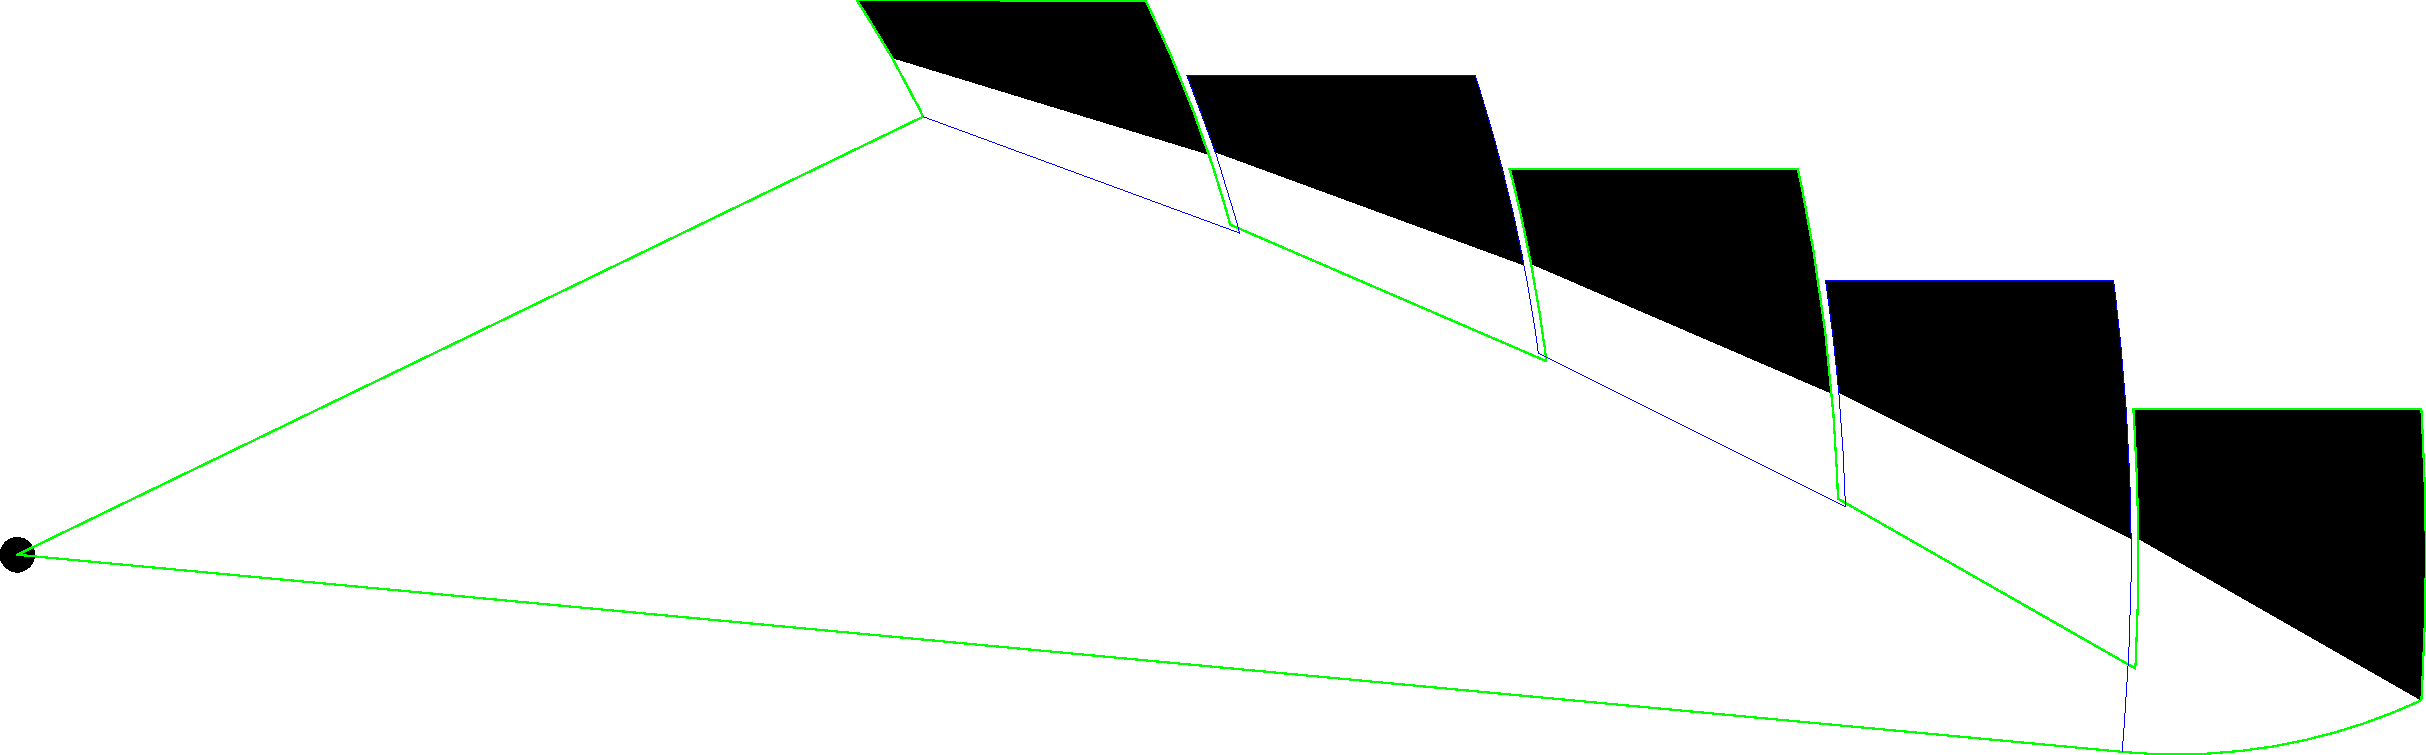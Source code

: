//--------------------------Unit Specific, User Tunable Parameters-------------------------//
unitsize(1inch);

// Biological data for user, in decreasing order of importance
// Default values are taken from Drew Wagner's hands.
real averageFingerLength = 4; // Fingers straight out, knuckle to fingertips, not including thumb.
real comfortableKeySpan = 7; // Splay your fingers, measure distance from Pinkytip to Thumbtip. 
real fingerWidth = 5/8; // The width of your middle fingertip

// Keyboard Construction Parameters
real keyboardDepth= 18; // Make larger for more uniform key travel, but deeper keyboard
real mainShaftDiameter = .24;
real mainBearingDiameter = 0.5;
real mainShaftSurroundingMaterialThickness = 3/8;  // Make larger for more material around bearing.
real caseThickness = 0.25;
real keyGap = .05; 
real bottomTouchpointHeight = 0; // Height of bottom touchpoint relative to rotation axis.

//--------------------------Derived Parameters-------------------------//
//  Everything below is relative to the above parameters, thus independent of units.
//  Most of these derived parameters are tuned for a keyboard is ergonomic
//  for Drew's Hands.  If you are not Drew, set Biological Data before tuning these.

int rowCount = 5; // The number of rows in the keyboard.
real radialKeyGap = keyGap;// If the adjacent keys rub front-back, increase this 
real caseGap = radialKeyGap*2;

pair touchpointStart = (keyboardDepth
		-2*caseThickness
		-mainBearingDiameter/2 
		-mainShaftSurroundingMaterialThickness
		-caseGap
		,bottomTouchpointHeight);  // Location of the top front of the lowermost touch point
real rotationDistanceAtFront = 1.5*fingerWidth;  // Change this to modify how far the keys travel
real touchpointLength = 0.5*averageFingerLength;  // Depth of each touchpoint (larger for more piano-like keys)

real frontKeySupportSize = touchpointLength/3;

real depressedLedge = fingerWidth/8;  // When sliding a chord, how far your finger drops to next key

//pair eyeLocation = touchpointStart + (forearmLength,eyeHeight); // Used in visibility gap computations.
real sidewaysVisibilityTolerance = 1.5*radialKeyGap;  // Increase if bottom of an adjacent touchpoint is visible when a key is depressed.
real frontbackVisibilityTolerance = 1.5*radialKeyGap;  // Increase if bottom of the next higher row is visible when a key is depressed.

real keyTravelAngle = degrees(rotationDistanceAtFront/abs(touchpointStart));

//--------------------------Subroutines-------------------------//
import graph;
path slot(pair c1, pair c2, real r)
{
	real l = abs(c2-c1);
	path p = arc((0,0),r,90,270,CCW)--arc((l,0),r,270,90,CCW)--cycle;
	p = rotate(degrees(c2-c1))*p;
	p = shift(c1)*p;
	return p;
};

pair rotate_up_to_new_height(real h, pair p){
	assert(p.y<h, "Height Cannot Be Achieved; Keyboard it probably silly tall; Try Lower Key Travel");
	real r = abs(p);
	// r*sin(theta)=h
	real theta = asin(h/r);
	return (r*cos(theta),h);
}

struct Touchpoint{
	pair bottomfront;
	pair topfront;
	pair topback;
	pair bottomback;
	path p;
	
	static Touchpoint Touchpoint(pair prevUpperLeftCorner, bool isFirst=false)
	{
		Touchpoint tp = new Touchpoint;
		//pair prevUpperLeftCorner = previousTouchpoint.topback;
		real rFront = abs(prevUpperLeftCorner)-radialKeyGap;

		// Compute the top, front corner of the touchpoint
		pair topfront = prevUpperLeftCorner - unit(prevUpperLeftCorner)*radialKeyGap;
		topfront = rotate_up_to_new_height(prevUpperLeftCorner.y+depressedLedge, topfront);
		topfront = rotate(keyTravelAngle)*topfront;

		// The top, back corner of the touchpoint
		pair topback = topfront - (touchpointLength, 0);
		real rBack = abs(topback);

		// The bottom, back corner of the touchpoint
		pair bottomback = rotate(-keyTravelAngle)*topback;
		bottomback = rotate(-degrees(sidewaysVisibilityTolerance/rBack))*bottomback;

		// The bottom, front of the touchpoint. 
		// Needs to be low enough to not be visible when the row in front is depressed.
		pair bottomfront = prevUpperLeftCorner - unit(prevUpperLeftCorner)*radialKeyGap;
		if(isFirst==false)	bottomfront = rotate(-keyTravelAngle)*bottomfront;
		bottomfront = rotate(-degrees(frontbackVisibilityTolerance/rFront))*bottomfront;

		tp.bottomfront = bottomfront;
		tp.topfront = topfront;
		tp.topback = topback;
		tp.bottomback = bottomback;
		tp.p = arc((0,0),bottomfront,topfront,CCW)--arc((0,0),topback,bottomback,CW)--cycle;	
		return tp;
	}

	static Touchpoint Touchpoint(Touchpoint previousTouchpoint)
	{
		Touchpoint tp = Touchpoint(previousTouchpoint.topback);	
		return tp;
	}
}
from Touchpoint unravel Touchpoint;

path arc_with_radius(pair a, pair b, real r){
	// If the requested r is too small to be achieveable, just return a line.
	if(r<abs(b-a)/2){
		return a--b;
	}
	pair mp = (a+b)/2;
	real h = sqrt(r^2 - abs(mp-a)^2);
	pair center = rotate(90)*unit(b-a)*h + mp;
	return arc(center, a, b, CCW);
}

struct Body
{
	// Row indexing is zero-based, starting at lowest row.
	path oddPath; 
	path evenPath; 
	void operator init(Touchpoint[] tps)
	{
		path oddPath; 
		path evenPath; 
		// The start point and end points of the part of the path that defines the key supports and cutout.
		pair keysPathStart; 
		pair keysPathEnd;


		// Handle the bottom touchpoint row.
		{
			Touchpoint tp = tps[0];
			Touchpoint tpAbove = tps[1];
			keysPathStart= tp.bottomback;
			keysPathStart = rotate(-keyTravelAngle + degrees(-frontKeySupportSize/abs(keysPathStart)))*keysPathStart;
			keysPathStart = unit(keysPathStart)*abs(tpAbove.topfront);  
			evenPath = arc_with_radius(keysPathStart, tp.bottomfront, touchpointLength*2);
			evenPath = evenPath--arc((0,0),tp.bottomfront,tp.topfront,CCW)--tp.topback;
			oddPath = arc((0,0),keysPathStart,tpAbove.topfront);
		}

		// Handle the middle touchpoint rows.
		for(int i=1; i<rowCount-1; ++i)
		{
			Touchpoint tpBelow = tps[i-1];
			Touchpoint tp = tps[i];
			Touchpoint tpAbove = tps[i+1];

			pair p1, p2, p3, p4;
			p1 = tpBelow.topback;
			p4 = tpAbove.topfront;
			
			// We ether need a cutout out make room for the adjacent touchpoints...
			p2 = rotate(-keyTravelAngle)*tp.bottomfront;
			p3 = rotate(-keyTravelAngle)*tp.bottomback;
			pair offsetDirection = unit(rotate(-90)*(p2-p3));
			p2 += keyGap*offsetDirection;
			p3 += keyGap*offsetDirection;
			p2 += (p2-p3);  // Extend to make intersection with circle easier.
			p3 += (p3-p2);  // Extend to make intersection with circle easier.
			real rBelow = abs(tpBelow.topback);
			real rAbove = abs(tpAbove.topfront);
			p2 = intersectionpoint(p2--p3, circle((0,0),rBelow));
			p3 = intersectionpoint(p2--p3, circle((0,0),rAbove));
			path cutout = arc((0,0),p1,p2,CW)--arc((0,0),p3,p4,CCW);

			//... or we need the top of the current touchpoint.
			path top = tp.topfront--tp.topback;

			if(i%2==0) 
			{
				evenPath = evenPath--top;
				oddPath = oddPath--cutout;
			}else{
				evenPath = evenPath--cutout;
				oddPath = oddPath--top;
			}
		}

		// Handle the top touchpoint row.
		{
			int i = rowCount-1;
			Touchpoint tpBelow = tps[i-1];
			Touchpoint tp = tps[i];

			pair p1, p2, p3, p4;
			p1 = tpBelow.topback;
			
			p2 = rotate(-keyTravelAngle)*tp.bottomfront;
			p3 = rotate(-keyTravelAngle)*tp.bottomback;
			pair offsetDirection = unit(rotate(-90)*(p2-p3));
			p2 += keyGap*offsetDirection;
			p3 += keyGap*offsetDirection;
			p2 += (p2-p3);  // Extend to make intersection with circle easier.
			p3 += (p3-p2);  // Extend to make intersection with circle easier.
			real rBelow = abs(tpBelow.topback);
			real r = abs(tp.topback);
			p2 = intersectionpoint(p2--p3, circle((0,0),rBelow));
			p3 = intersectionpoint(p2--p3, circle((0,0),r));
			path cutout = arc((0,0),p1,p2,CW)--p3;
			pair keysPathEnd= p3;

			//... or we need the top and back of the current touchpoint.
			path top = tp.topfront--arc((0,0),tp.topback,keysPathEnd,CW);

			if(i%2==0) 
			{
				evenPath = evenPath--top;
				oddPath = oddPath--cutout;
			}else{
				evenPath = evenPath--cutout;
				oddPath = oddPath--top;
			}
		}
		
		// The rest of the body of the key, common to both parts.
		path commonPath;
		commonPath = keysPathEnd--(0,0)--keysPathStart;

		this.oddPath = oddPath;
		this.evenPath = evenPath--commonPath;
		this.evenPath = evenPath--commonPath;
	}
}
	
//--------------------------Generate all paths, no duplication-------------------------//
Touchpoint[] touchpoints;
touchpoints[0] = Touchpoint(touchpointStart);
for(int i=1; i<rowCount; ++i)
{
	touchpoints[i] = Touchpoint(touchpoints[i-1]);
}

Body body = Body(touchpoints);

//--------------------------Drawing, with duplication of replicate parts-------------------------//
fill(scale(mainShaftDiameter/2)*unitcircle); // The axis of rotation
for(Touchpoint t:touchpoints)
{
	fill(t.p);
}
draw(body.evenPath, green+linewidth(.008inches));
draw(body.oddPath, blue+linewidth(.004inches));



